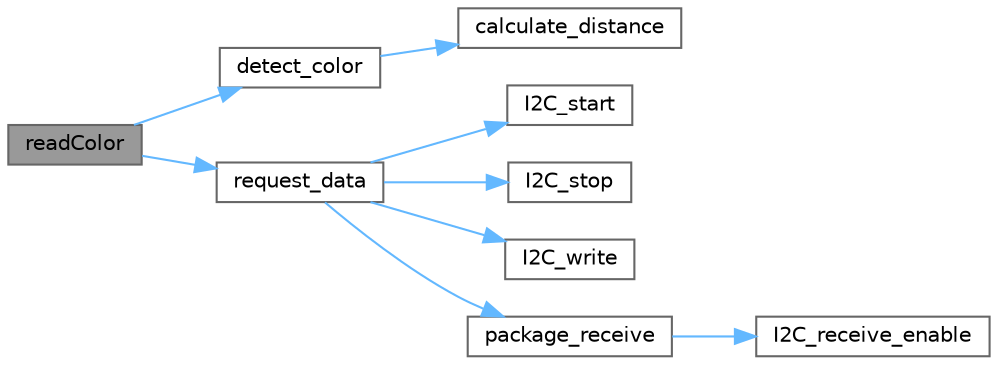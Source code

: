 digraph "readColor"
{
 // LATEX_PDF_SIZE
  bgcolor="transparent";
  edge [fontname=Helvetica,fontsize=10,labelfontname=Helvetica,labelfontsize=10];
  node [fontname=Helvetica,fontsize=10,shape=box,height=0.2,width=0.4];
  rankdir="LR";
  Node1 [id="Node000001",label="readColor",height=0.2,width=0.4,color="gray40", fillcolor="grey60", style="filled", fontcolor="black",tooltip="Read averaged normalized color and detect name."];
  Node1 -> Node2 [id="edge1_Node000001_Node000002",color="steelblue1",style="solid",tooltip=" "];
  Node2 [id="Node000002",label="detect_color",height=0.2,width=0.4,color="grey40", fillcolor="white", style="filled",URL="$_v_e_m_l3328_8c.html#a719575f5040d8125173aae2c42138fc7",tooltip="Determine closest matching color name."];
  Node2 -> Node3 [id="edge2_Node000002_Node000003",color="steelblue1",style="solid",tooltip=" "];
  Node3 [id="Node000003",label="calculate_distance",height=0.2,width=0.4,color="grey40", fillcolor="white", style="filled",URL="$_v_e_m_l3328_8c.html#a1605896c4d3b3b9e2cfd2bd4ba0e013b",tooltip="Compute Euclidean distance between two RGB vectors."];
  Node1 -> Node4 [id="edge3_Node000001_Node000004",color="steelblue1",style="solid",tooltip=" "];
  Node4 [id="Node000004",label="request_data",height=0.2,width=0.4,color="grey40", fillcolor="white", style="filled",URL="$_v_e_m_l3328_8c.html#aec77d8883de54418f21f5e7059c25427",tooltip="Send a command and read one 16-bit register."];
  Node4 -> Node5 [id="edge4_Node000004_Node000005",color="steelblue1",style="solid",tooltip=" "];
  Node5 [id="Node000005",label="I2C_start",height=0.2,width=0.4,color="grey40", fillcolor="white", style="filled",URL="$_v_e_m_l3328_8c.html#a263c74ce484e3680c05a9118707fadb7",tooltip="Initiate I2C START condition and wait for completion."];
  Node4 -> Node6 [id="edge5_Node000004_Node000006",color="steelblue1",style="solid",tooltip=" "];
  Node6 [id="Node000006",label="I2C_stop",height=0.2,width=0.4,color="grey40", fillcolor="white", style="filled",URL="$_v_e_m_l3328_8c.html#af8dcc1bcb3e1c6c0fcdca4cf599a239b",tooltip="Initiate I2C STOP condition and wait for completion."];
  Node4 -> Node7 [id="edge6_Node000004_Node000007",color="steelblue1",style="solid",tooltip=" "];
  Node7 [id="Node000007",label="I2C_write",height=0.2,width=0.4,color="grey40", fillcolor="white", style="filled",URL="$_v_e_m_l3328_8c.html#a2a3fba87633c9fe1a4716be7b558fb21",tooltip="Write one byte over I2C and wait for ACK."];
  Node4 -> Node8 [id="edge7_Node000004_Node000008",color="steelblue1",style="solid",tooltip=" "];
  Node8 [id="Node000008",label="package_receive",height=0.2,width=0.4,color="grey40", fillcolor="white", style="filled",URL="$_v_e_m_l3328_8c.html#a70fabcf7a30ad44b555a17d873b65635",tooltip="Receive a two-byte data package over I2C."];
  Node8 -> Node9 [id="edge8_Node000008_Node000009",color="steelblue1",style="solid",tooltip=" "];
  Node9 [id="Node000009",label="I2C_receive_enable",height=0.2,width=0.4,color="grey40", fillcolor="white", style="filled",URL="$_v_e_m_l3328_8c.html#ab448250e4ec10b4e9405e409276aa27b",tooltip="Enable I2C receive mode and wait for data."];
}
